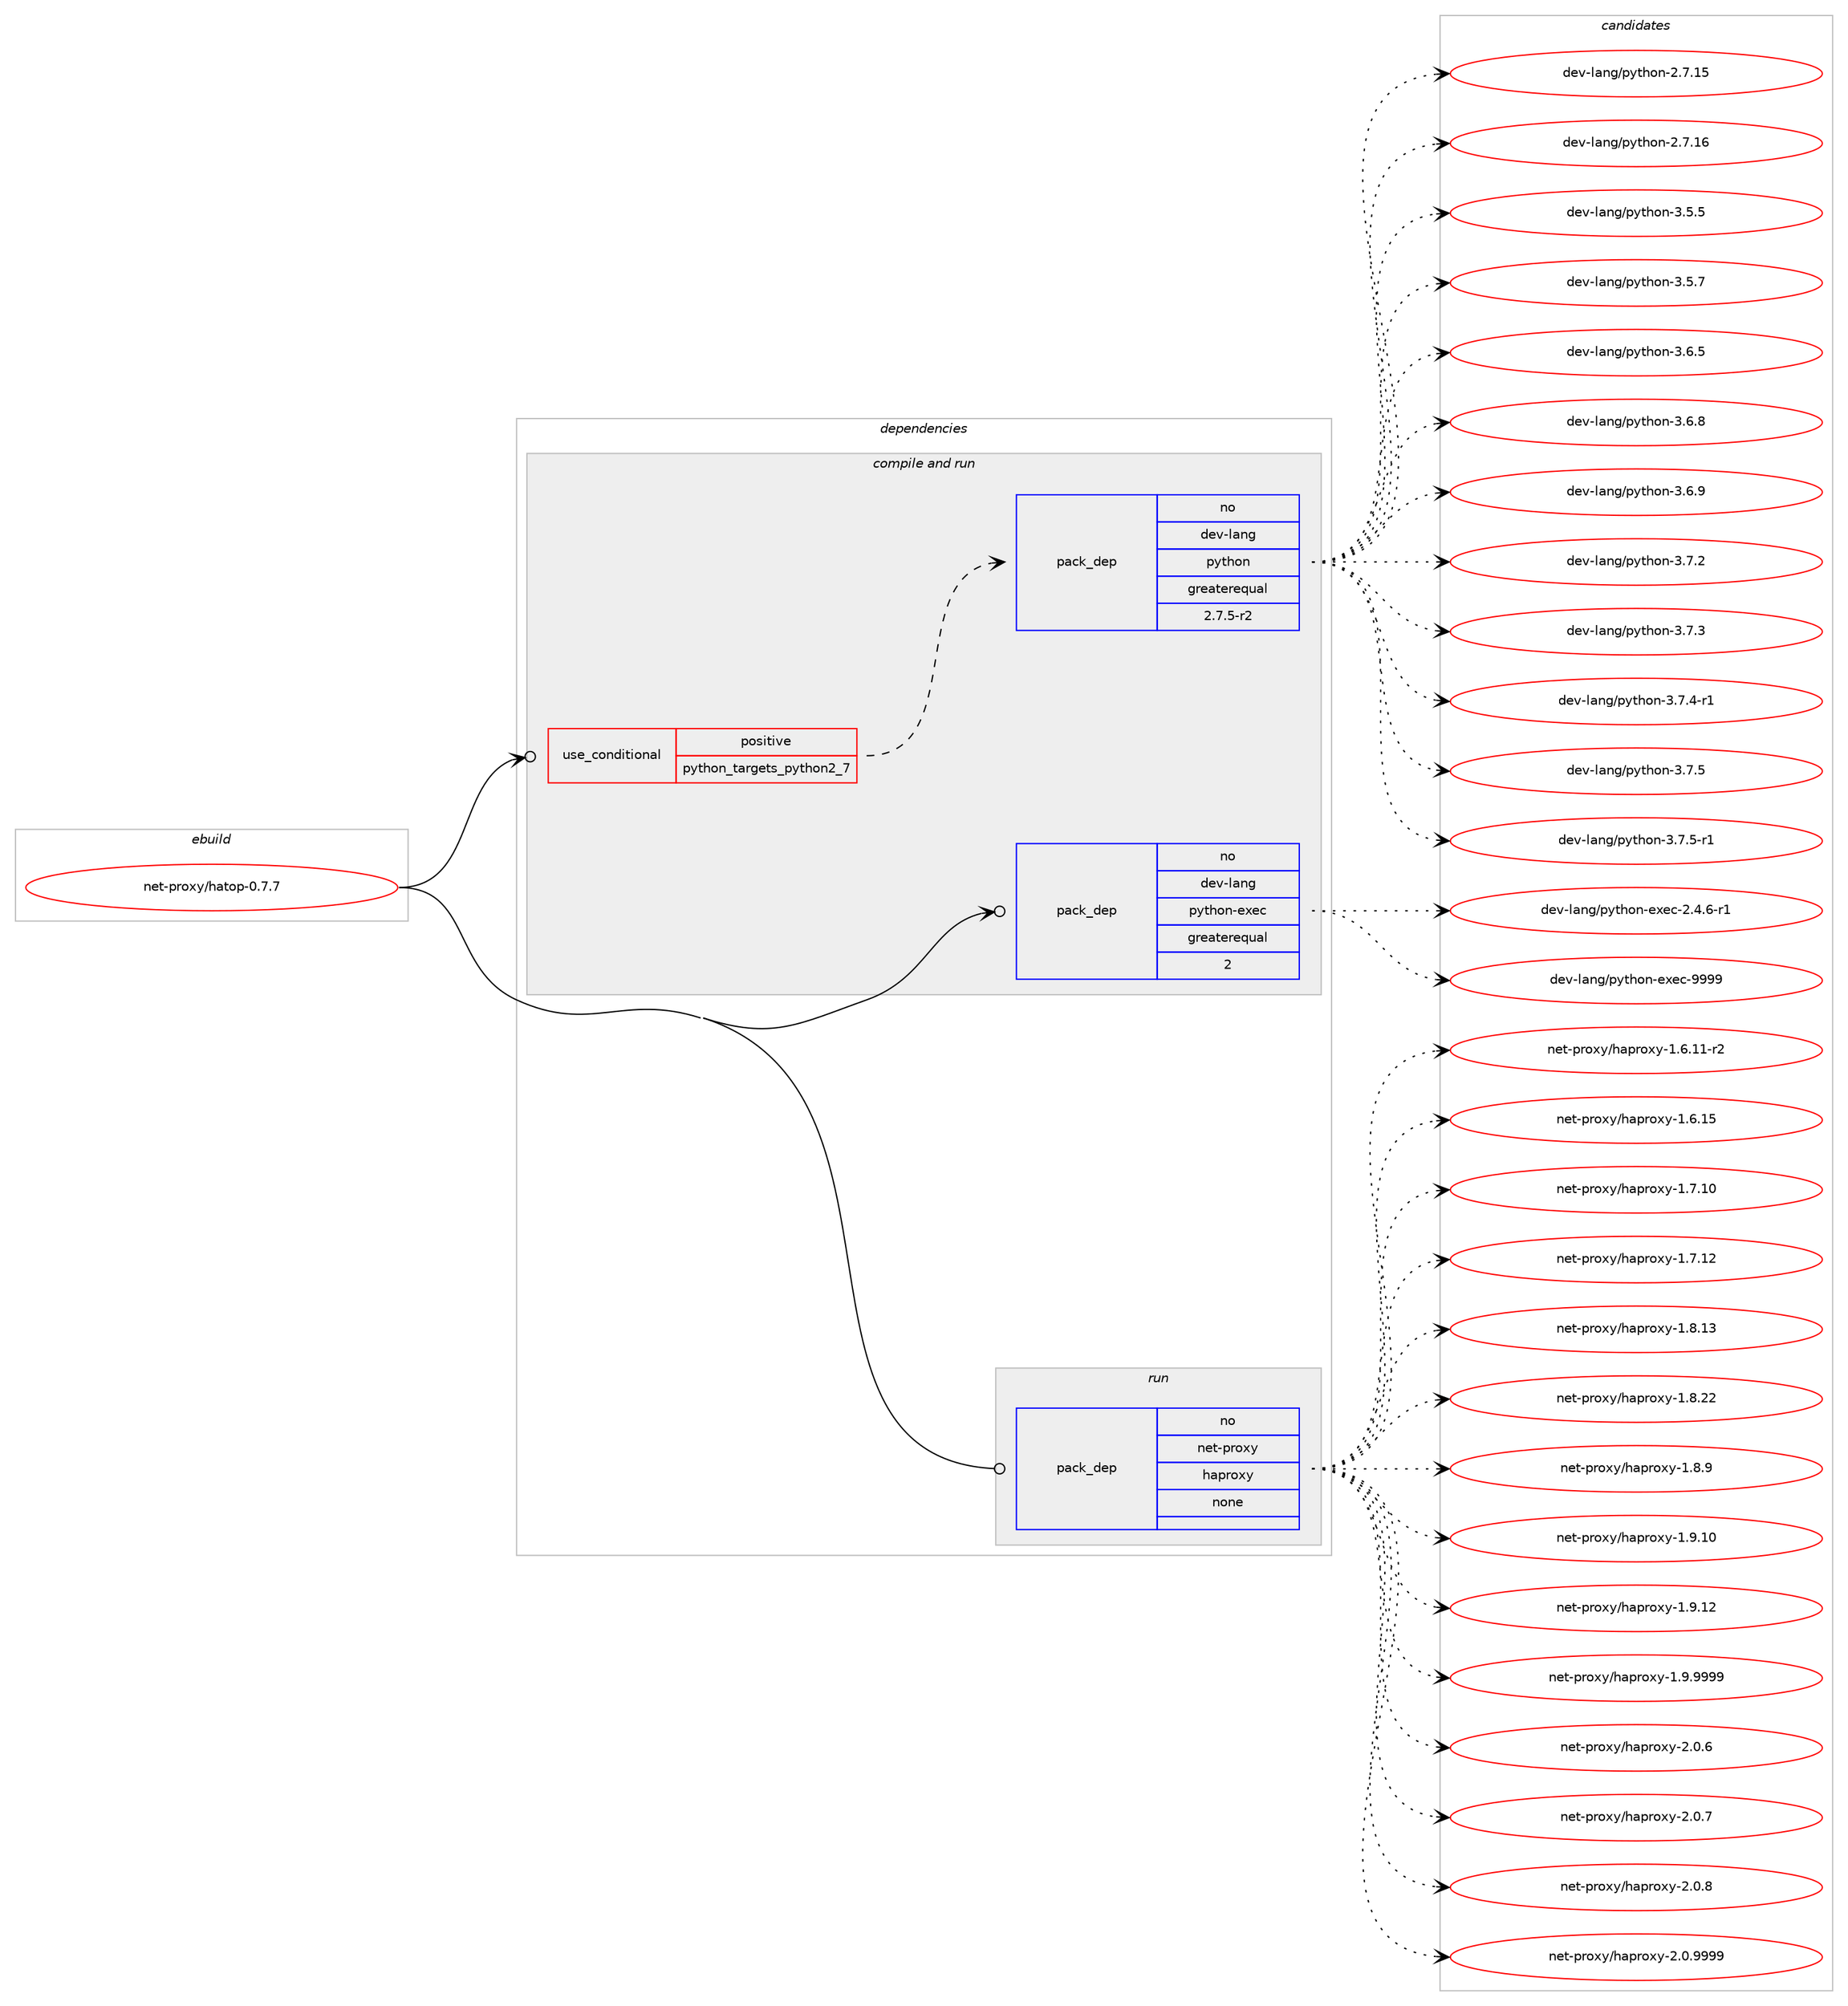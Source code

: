 digraph prolog {

# *************
# Graph options
# *************

newrank=true;
concentrate=true;
compound=true;
graph [rankdir=LR,fontname=Helvetica,fontsize=10,ranksep=1.5];#, ranksep=2.5, nodesep=0.2];
edge  [arrowhead=vee];
node  [fontname=Helvetica,fontsize=10];

# **********
# The ebuild
# **********

subgraph cluster_leftcol {
color=gray;
rank=same;
label=<<i>ebuild</i>>;
id [label="net-proxy/hatop-0.7.7", color=red, width=4, href="../net-proxy/hatop-0.7.7.svg"];
}

# ****************
# The dependencies
# ****************

subgraph cluster_midcol {
color=gray;
label=<<i>dependencies</i>>;
subgraph cluster_compile {
fillcolor="#eeeeee";
style=filled;
label=<<i>compile</i>>;
}
subgraph cluster_compileandrun {
fillcolor="#eeeeee";
style=filled;
label=<<i>compile and run</i>>;
subgraph cond205371 {
dependency842168 [label=<<TABLE BORDER="0" CELLBORDER="1" CELLSPACING="0" CELLPADDING="4"><TR><TD ROWSPAN="3" CELLPADDING="10">use_conditional</TD></TR><TR><TD>positive</TD></TR><TR><TD>python_targets_python2_7</TD></TR></TABLE>>, shape=none, color=red];
subgraph pack621943 {
dependency842169 [label=<<TABLE BORDER="0" CELLBORDER="1" CELLSPACING="0" CELLPADDING="4" WIDTH="220"><TR><TD ROWSPAN="6" CELLPADDING="30">pack_dep</TD></TR><TR><TD WIDTH="110">no</TD></TR><TR><TD>dev-lang</TD></TR><TR><TD>python</TD></TR><TR><TD>greaterequal</TD></TR><TR><TD>2.7.5-r2</TD></TR></TABLE>>, shape=none, color=blue];
}
dependency842168:e -> dependency842169:w [weight=20,style="dashed",arrowhead="vee"];
}
id:e -> dependency842168:w [weight=20,style="solid",arrowhead="odotvee"];
subgraph pack621944 {
dependency842170 [label=<<TABLE BORDER="0" CELLBORDER="1" CELLSPACING="0" CELLPADDING="4" WIDTH="220"><TR><TD ROWSPAN="6" CELLPADDING="30">pack_dep</TD></TR><TR><TD WIDTH="110">no</TD></TR><TR><TD>dev-lang</TD></TR><TR><TD>python-exec</TD></TR><TR><TD>greaterequal</TD></TR><TR><TD>2</TD></TR></TABLE>>, shape=none, color=blue];
}
id:e -> dependency842170:w [weight=20,style="solid",arrowhead="odotvee"];
}
subgraph cluster_run {
fillcolor="#eeeeee";
style=filled;
label=<<i>run</i>>;
subgraph pack621945 {
dependency842171 [label=<<TABLE BORDER="0" CELLBORDER="1" CELLSPACING="0" CELLPADDING="4" WIDTH="220"><TR><TD ROWSPAN="6" CELLPADDING="30">pack_dep</TD></TR><TR><TD WIDTH="110">no</TD></TR><TR><TD>net-proxy</TD></TR><TR><TD>haproxy</TD></TR><TR><TD>none</TD></TR><TR><TD></TD></TR></TABLE>>, shape=none, color=blue];
}
id:e -> dependency842171:w [weight=20,style="solid",arrowhead="odot"];
}
}

# **************
# The candidates
# **************

subgraph cluster_choices {
rank=same;
color=gray;
label=<<i>candidates</i>>;

subgraph choice621943 {
color=black;
nodesep=1;
choice10010111845108971101034711212111610411111045504655464953 [label="dev-lang/python-2.7.15", color=red, width=4,href="../dev-lang/python-2.7.15.svg"];
choice10010111845108971101034711212111610411111045504655464954 [label="dev-lang/python-2.7.16", color=red, width=4,href="../dev-lang/python-2.7.16.svg"];
choice100101118451089711010347112121116104111110455146534653 [label="dev-lang/python-3.5.5", color=red, width=4,href="../dev-lang/python-3.5.5.svg"];
choice100101118451089711010347112121116104111110455146534655 [label="dev-lang/python-3.5.7", color=red, width=4,href="../dev-lang/python-3.5.7.svg"];
choice100101118451089711010347112121116104111110455146544653 [label="dev-lang/python-3.6.5", color=red, width=4,href="../dev-lang/python-3.6.5.svg"];
choice100101118451089711010347112121116104111110455146544656 [label="dev-lang/python-3.6.8", color=red, width=4,href="../dev-lang/python-3.6.8.svg"];
choice100101118451089711010347112121116104111110455146544657 [label="dev-lang/python-3.6.9", color=red, width=4,href="../dev-lang/python-3.6.9.svg"];
choice100101118451089711010347112121116104111110455146554650 [label="dev-lang/python-3.7.2", color=red, width=4,href="../dev-lang/python-3.7.2.svg"];
choice100101118451089711010347112121116104111110455146554651 [label="dev-lang/python-3.7.3", color=red, width=4,href="../dev-lang/python-3.7.3.svg"];
choice1001011184510897110103471121211161041111104551465546524511449 [label="dev-lang/python-3.7.4-r1", color=red, width=4,href="../dev-lang/python-3.7.4-r1.svg"];
choice100101118451089711010347112121116104111110455146554653 [label="dev-lang/python-3.7.5", color=red, width=4,href="../dev-lang/python-3.7.5.svg"];
choice1001011184510897110103471121211161041111104551465546534511449 [label="dev-lang/python-3.7.5-r1", color=red, width=4,href="../dev-lang/python-3.7.5-r1.svg"];
dependency842169:e -> choice10010111845108971101034711212111610411111045504655464953:w [style=dotted,weight="100"];
dependency842169:e -> choice10010111845108971101034711212111610411111045504655464954:w [style=dotted,weight="100"];
dependency842169:e -> choice100101118451089711010347112121116104111110455146534653:w [style=dotted,weight="100"];
dependency842169:e -> choice100101118451089711010347112121116104111110455146534655:w [style=dotted,weight="100"];
dependency842169:e -> choice100101118451089711010347112121116104111110455146544653:w [style=dotted,weight="100"];
dependency842169:e -> choice100101118451089711010347112121116104111110455146544656:w [style=dotted,weight="100"];
dependency842169:e -> choice100101118451089711010347112121116104111110455146544657:w [style=dotted,weight="100"];
dependency842169:e -> choice100101118451089711010347112121116104111110455146554650:w [style=dotted,weight="100"];
dependency842169:e -> choice100101118451089711010347112121116104111110455146554651:w [style=dotted,weight="100"];
dependency842169:e -> choice1001011184510897110103471121211161041111104551465546524511449:w [style=dotted,weight="100"];
dependency842169:e -> choice100101118451089711010347112121116104111110455146554653:w [style=dotted,weight="100"];
dependency842169:e -> choice1001011184510897110103471121211161041111104551465546534511449:w [style=dotted,weight="100"];
}
subgraph choice621944 {
color=black;
nodesep=1;
choice10010111845108971101034711212111610411111045101120101994550465246544511449 [label="dev-lang/python-exec-2.4.6-r1", color=red, width=4,href="../dev-lang/python-exec-2.4.6-r1.svg"];
choice10010111845108971101034711212111610411111045101120101994557575757 [label="dev-lang/python-exec-9999", color=red, width=4,href="../dev-lang/python-exec-9999.svg"];
dependency842170:e -> choice10010111845108971101034711212111610411111045101120101994550465246544511449:w [style=dotted,weight="100"];
dependency842170:e -> choice10010111845108971101034711212111610411111045101120101994557575757:w [style=dotted,weight="100"];
}
subgraph choice621945 {
color=black;
nodesep=1;
choice110101116451121141111201214710497112114111120121454946544649494511450 [label="net-proxy/haproxy-1.6.11-r2", color=red, width=4,href="../net-proxy/haproxy-1.6.11-r2.svg"];
choice11010111645112114111120121471049711211411112012145494654464953 [label="net-proxy/haproxy-1.6.15", color=red, width=4,href="../net-proxy/haproxy-1.6.15.svg"];
choice11010111645112114111120121471049711211411112012145494655464948 [label="net-proxy/haproxy-1.7.10", color=red, width=4,href="../net-proxy/haproxy-1.7.10.svg"];
choice11010111645112114111120121471049711211411112012145494655464950 [label="net-proxy/haproxy-1.7.12", color=red, width=4,href="../net-proxy/haproxy-1.7.12.svg"];
choice11010111645112114111120121471049711211411112012145494656464951 [label="net-proxy/haproxy-1.8.13", color=red, width=4,href="../net-proxy/haproxy-1.8.13.svg"];
choice11010111645112114111120121471049711211411112012145494656465050 [label="net-proxy/haproxy-1.8.22", color=red, width=4,href="../net-proxy/haproxy-1.8.22.svg"];
choice110101116451121141111201214710497112114111120121454946564657 [label="net-proxy/haproxy-1.8.9", color=red, width=4,href="../net-proxy/haproxy-1.8.9.svg"];
choice11010111645112114111120121471049711211411112012145494657464948 [label="net-proxy/haproxy-1.9.10", color=red, width=4,href="../net-proxy/haproxy-1.9.10.svg"];
choice11010111645112114111120121471049711211411112012145494657464950 [label="net-proxy/haproxy-1.9.12", color=red, width=4,href="../net-proxy/haproxy-1.9.12.svg"];
choice110101116451121141111201214710497112114111120121454946574657575757 [label="net-proxy/haproxy-1.9.9999", color=red, width=4,href="../net-proxy/haproxy-1.9.9999.svg"];
choice110101116451121141111201214710497112114111120121455046484654 [label="net-proxy/haproxy-2.0.6", color=red, width=4,href="../net-proxy/haproxy-2.0.6.svg"];
choice110101116451121141111201214710497112114111120121455046484655 [label="net-proxy/haproxy-2.0.7", color=red, width=4,href="../net-proxy/haproxy-2.0.7.svg"];
choice110101116451121141111201214710497112114111120121455046484656 [label="net-proxy/haproxy-2.0.8", color=red, width=4,href="../net-proxy/haproxy-2.0.8.svg"];
choice110101116451121141111201214710497112114111120121455046484657575757 [label="net-proxy/haproxy-2.0.9999", color=red, width=4,href="../net-proxy/haproxy-2.0.9999.svg"];
dependency842171:e -> choice110101116451121141111201214710497112114111120121454946544649494511450:w [style=dotted,weight="100"];
dependency842171:e -> choice11010111645112114111120121471049711211411112012145494654464953:w [style=dotted,weight="100"];
dependency842171:e -> choice11010111645112114111120121471049711211411112012145494655464948:w [style=dotted,weight="100"];
dependency842171:e -> choice11010111645112114111120121471049711211411112012145494655464950:w [style=dotted,weight="100"];
dependency842171:e -> choice11010111645112114111120121471049711211411112012145494656464951:w [style=dotted,weight="100"];
dependency842171:e -> choice11010111645112114111120121471049711211411112012145494656465050:w [style=dotted,weight="100"];
dependency842171:e -> choice110101116451121141111201214710497112114111120121454946564657:w [style=dotted,weight="100"];
dependency842171:e -> choice11010111645112114111120121471049711211411112012145494657464948:w [style=dotted,weight="100"];
dependency842171:e -> choice11010111645112114111120121471049711211411112012145494657464950:w [style=dotted,weight="100"];
dependency842171:e -> choice110101116451121141111201214710497112114111120121454946574657575757:w [style=dotted,weight="100"];
dependency842171:e -> choice110101116451121141111201214710497112114111120121455046484654:w [style=dotted,weight="100"];
dependency842171:e -> choice110101116451121141111201214710497112114111120121455046484655:w [style=dotted,weight="100"];
dependency842171:e -> choice110101116451121141111201214710497112114111120121455046484656:w [style=dotted,weight="100"];
dependency842171:e -> choice110101116451121141111201214710497112114111120121455046484657575757:w [style=dotted,weight="100"];
}
}

}

